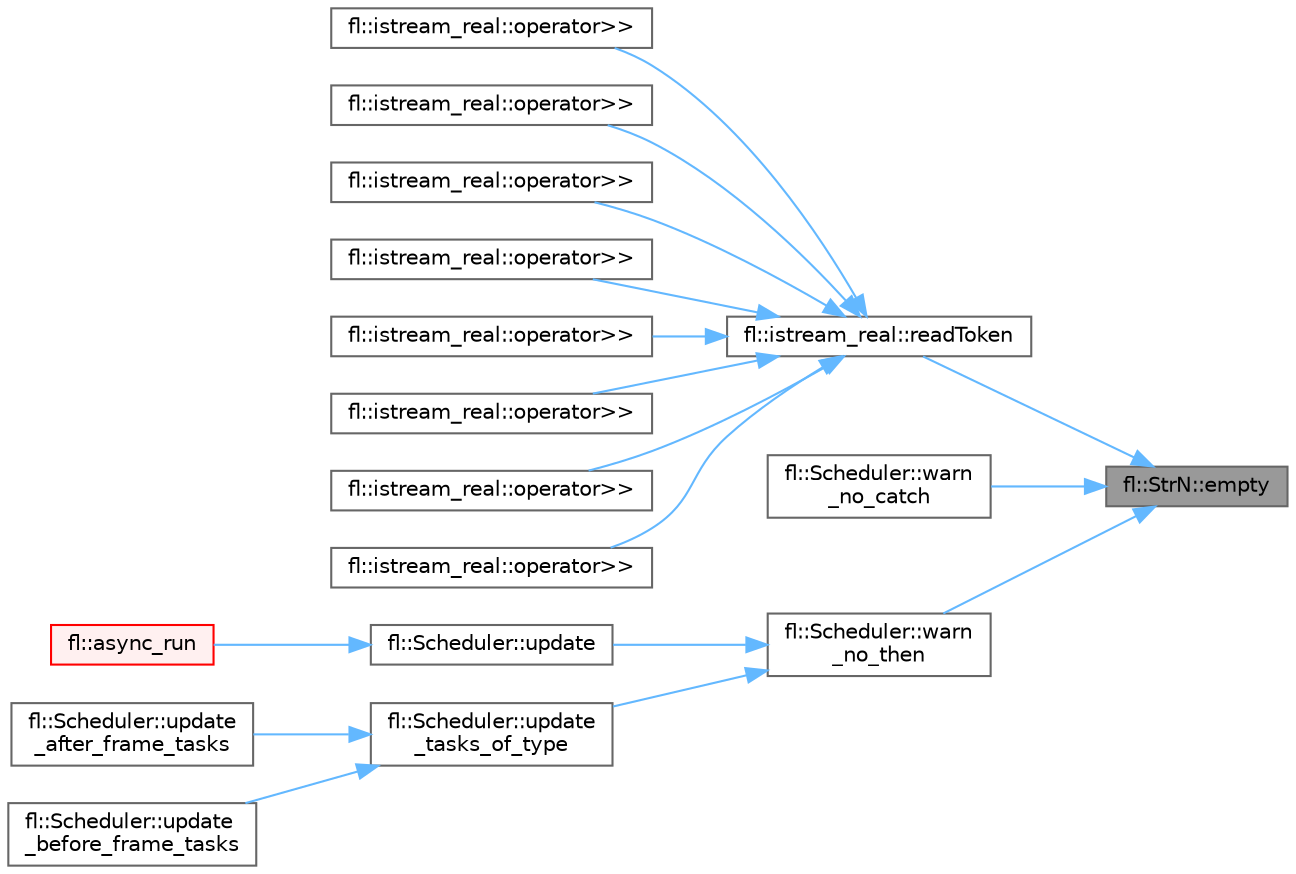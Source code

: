 digraph "fl::StrN::empty"
{
 // INTERACTIVE_SVG=YES
 // LATEX_PDF_SIZE
  bgcolor="transparent";
  edge [fontname=Helvetica,fontsize=10,labelfontname=Helvetica,labelfontsize=10];
  node [fontname=Helvetica,fontsize=10,shape=box,height=0.2,width=0.4];
  rankdir="RL";
  Node1 [id="Node000001",label="fl::StrN::empty",height=0.2,width=0.4,color="gray40", fillcolor="grey60", style="filled", fontcolor="black",tooltip=" "];
  Node1 -> Node2 [id="edge1_Node000001_Node000002",dir="back",color="steelblue1",style="solid",tooltip=" "];
  Node2 [id="Node000002",label="fl::istream_real::readToken",height=0.2,width=0.4,color="grey40", fillcolor="white", style="filled",URL="$dc/d4b/classfl_1_1istream__real_adf98bd57fc49ef2c902259cdbca94771.html#adf98bd57fc49ef2c902259cdbca94771",tooltip=" "];
  Node2 -> Node3 [id="edge2_Node000002_Node000003",dir="back",color="steelblue1",style="solid",tooltip=" "];
  Node3 [id="Node000003",label="fl::istream_real::operator\>\>",height=0.2,width=0.4,color="grey40", fillcolor="white", style="filled",URL="$dc/d4b/classfl_1_1istream__real_a8f0d56f637760931439c9d9e03663944.html#a8f0d56f637760931439c9d9e03663944",tooltip=" "];
  Node2 -> Node4 [id="edge3_Node000002_Node000004",dir="back",color="steelblue1",style="solid",tooltip=" "];
  Node4 [id="Node000004",label="fl::istream_real::operator\>\>",height=0.2,width=0.4,color="grey40", fillcolor="white", style="filled",URL="$dc/d4b/classfl_1_1istream__real_af59666a2dac28019f47a98e562f30966.html#af59666a2dac28019f47a98e562f30966",tooltip=" "];
  Node2 -> Node5 [id="edge4_Node000002_Node000005",dir="back",color="steelblue1",style="solid",tooltip=" "];
  Node5 [id="Node000005",label="fl::istream_real::operator\>\>",height=0.2,width=0.4,color="grey40", fillcolor="white", style="filled",URL="$dc/d4b/classfl_1_1istream__real_a97eb168061640ad637f1ca06cfa1d8e3.html#a97eb168061640ad637f1ca06cfa1d8e3",tooltip=" "];
  Node2 -> Node6 [id="edge5_Node000002_Node000006",dir="back",color="steelblue1",style="solid",tooltip=" "];
  Node6 [id="Node000006",label="fl::istream_real::operator\>\>",height=0.2,width=0.4,color="grey40", fillcolor="white", style="filled",URL="$dc/d4b/classfl_1_1istream__real_a2114ae0ab6f1d8c4d311edcb88335179.html#a2114ae0ab6f1d8c4d311edcb88335179",tooltip=" "];
  Node2 -> Node7 [id="edge6_Node000002_Node000007",dir="back",color="steelblue1",style="solid",tooltip=" "];
  Node7 [id="Node000007",label="fl::istream_real::operator\>\>",height=0.2,width=0.4,color="grey40", fillcolor="white", style="filled",URL="$dc/d4b/classfl_1_1istream__real_a256ecab6e95429bcf468241bd9c67f17.html#a256ecab6e95429bcf468241bd9c67f17",tooltip=" "];
  Node2 -> Node8 [id="edge7_Node000002_Node000008",dir="back",color="steelblue1",style="solid",tooltip=" "];
  Node8 [id="Node000008",label="fl::istream_real::operator\>\>",height=0.2,width=0.4,color="grey40", fillcolor="white", style="filled",URL="$dc/d4b/classfl_1_1istream__real_a064e9dac5683825efbab4e9248684307.html#a064e9dac5683825efbab4e9248684307",tooltip=" "];
  Node2 -> Node9 [id="edge8_Node000002_Node000009",dir="back",color="steelblue1",style="solid",tooltip=" "];
  Node9 [id="Node000009",label="fl::istream_real::operator\>\>",height=0.2,width=0.4,color="grey40", fillcolor="white", style="filled",URL="$dc/d4b/classfl_1_1istream__real_a8ca5d5b7033dc1286a7d7c842561ca1f.html#a8ca5d5b7033dc1286a7d7c842561ca1f",tooltip=" "];
  Node2 -> Node10 [id="edge9_Node000002_Node000010",dir="back",color="steelblue1",style="solid",tooltip=" "];
  Node10 [id="Node000010",label="fl::istream_real::operator\>\>",height=0.2,width=0.4,color="grey40", fillcolor="white", style="filled",URL="$dc/d4b/classfl_1_1istream__real_aabda7f96dcfa715738bed5f8a51e4e14.html#aabda7f96dcfa715738bed5f8a51e4e14",tooltip=" "];
  Node1 -> Node11 [id="edge10_Node000001_Node000011",dir="back",color="steelblue1",style="solid",tooltip=" "];
  Node11 [id="Node000011",label="fl::Scheduler::warn\l_no_catch",height=0.2,width=0.4,color="grey40", fillcolor="white", style="filled",URL="$d0/d38/classfl_1_1_scheduler_aa2a9093472d0b865a7760b9eeb4ad9c4.html#aa2a9093472d0b865a7760b9eeb4ad9c4",tooltip=" "];
  Node1 -> Node12 [id="edge11_Node000001_Node000012",dir="back",color="steelblue1",style="solid",tooltip=" "];
  Node12 [id="Node000012",label="fl::Scheduler::warn\l_no_then",height=0.2,width=0.4,color="grey40", fillcolor="white", style="filled",URL="$d0/d38/classfl_1_1_scheduler_ae0784a6791703cf31f49f6ed6e8f664a.html#ae0784a6791703cf31f49f6ed6e8f664a",tooltip=" "];
  Node12 -> Node13 [id="edge12_Node000012_Node000013",dir="back",color="steelblue1",style="solid",tooltip=" "];
  Node13 [id="Node000013",label="fl::Scheduler::update",height=0.2,width=0.4,color="grey40", fillcolor="white", style="filled",URL="$d0/d38/classfl_1_1_scheduler_a782395f7e7cffb76da30963eae28b5ea.html#a782395f7e7cffb76da30963eae28b5ea",tooltip=" "];
  Node13 -> Node14 [id="edge13_Node000013_Node000014",dir="back",color="steelblue1",style="solid",tooltip=" "];
  Node14 [id="Node000014",label="fl::async_run",height=0.2,width=0.4,color="red", fillcolor="#FFF0F0", style="filled",URL="$d4/d36/namespacefl_a9b3631ee5771ef8d36a072368e1d49c7.html#a9b3631ee5771ef8d36a072368e1d49c7",tooltip="Run all registered async tasks once."];
  Node12 -> Node23 [id="edge14_Node000012_Node000023",dir="back",color="steelblue1",style="solid",tooltip=" "];
  Node23 [id="Node000023",label="fl::Scheduler::update\l_tasks_of_type",height=0.2,width=0.4,color="grey40", fillcolor="white", style="filled",URL="$d0/d38/classfl_1_1_scheduler_af8f3c7d1ebf85ebcdc09a02c06fc2d4b.html#af8f3c7d1ebf85ebcdc09a02c06fc2d4b",tooltip=" "];
  Node23 -> Node24 [id="edge15_Node000023_Node000024",dir="back",color="steelblue1",style="solid",tooltip=" "];
  Node24 [id="Node000024",label="fl::Scheduler::update\l_after_frame_tasks",height=0.2,width=0.4,color="grey40", fillcolor="white", style="filled",URL="$d0/d38/classfl_1_1_scheduler_ad35464102eaa035eb67524850901865a.html#ad35464102eaa035eb67524850901865a",tooltip=" "];
  Node23 -> Node25 [id="edge16_Node000023_Node000025",dir="back",color="steelblue1",style="solid",tooltip=" "];
  Node25 [id="Node000025",label="fl::Scheduler::update\l_before_frame_tasks",height=0.2,width=0.4,color="grey40", fillcolor="white", style="filled",URL="$d0/d38/classfl_1_1_scheduler_aa138fb500b3afcf1a29db4deb6aa971a.html#aa138fb500b3afcf1a29db4deb6aa971a",tooltip=" "];
}
